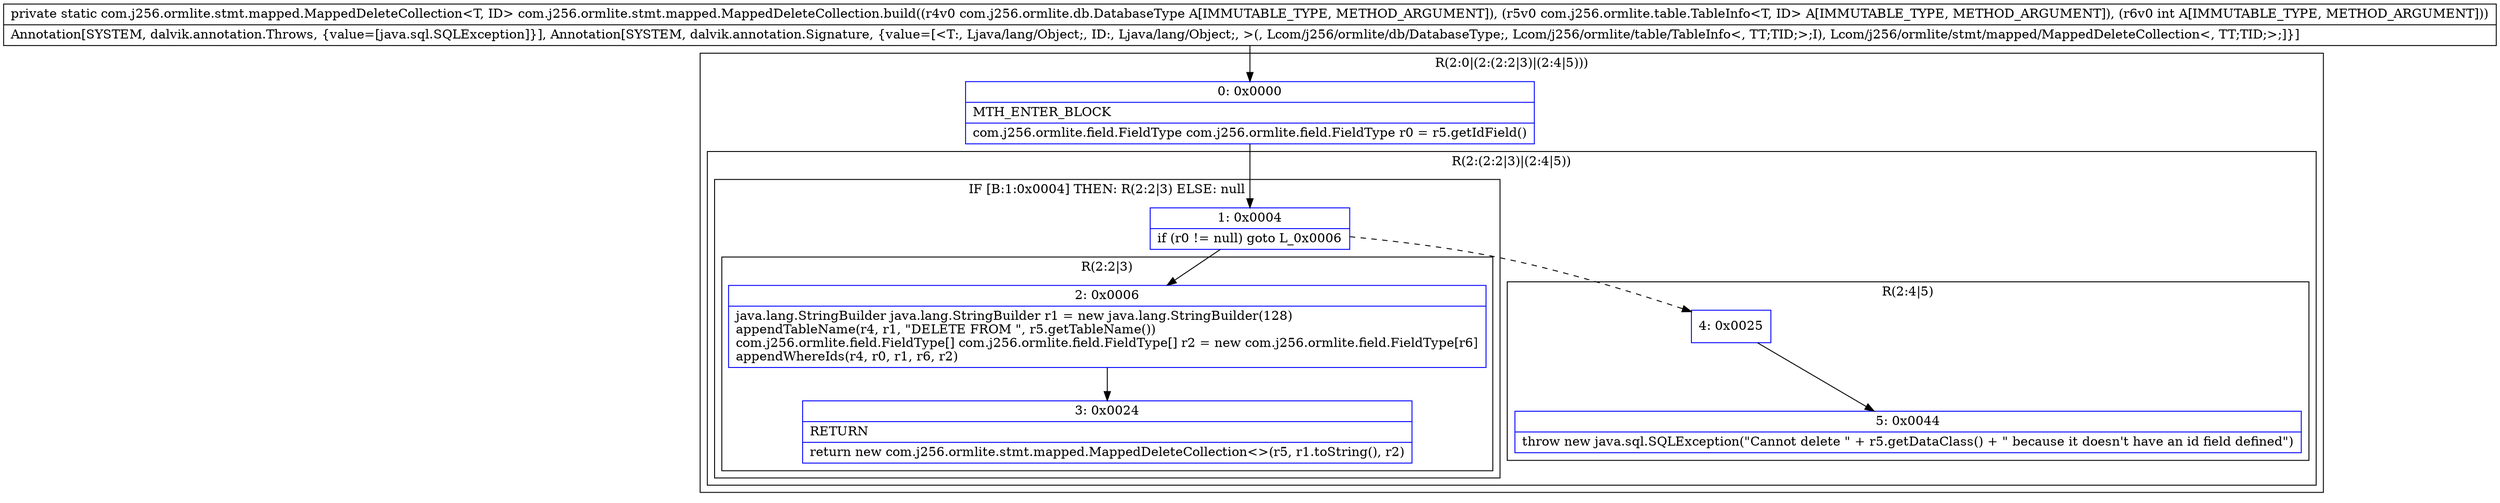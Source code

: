digraph "CFG forcom.j256.ormlite.stmt.mapped.MappedDeleteCollection.build(Lcom\/j256\/ormlite\/db\/DatabaseType;Lcom\/j256\/ormlite\/table\/TableInfo;I)Lcom\/j256\/ormlite\/stmt\/mapped\/MappedDeleteCollection;" {
subgraph cluster_Region_1064924383 {
label = "R(2:0|(2:(2:2|3)|(2:4|5)))";
node [shape=record,color=blue];
Node_0 [shape=record,label="{0\:\ 0x0000|MTH_ENTER_BLOCK\l|com.j256.ormlite.field.FieldType com.j256.ormlite.field.FieldType r0 = r5.getIdField()\l}"];
subgraph cluster_Region_1730058681 {
label = "R(2:(2:2|3)|(2:4|5))";
node [shape=record,color=blue];
subgraph cluster_IfRegion_1113077975 {
label = "IF [B:1:0x0004] THEN: R(2:2|3) ELSE: null";
node [shape=record,color=blue];
Node_1 [shape=record,label="{1\:\ 0x0004|if (r0 != null) goto L_0x0006\l}"];
subgraph cluster_Region_1298573097 {
label = "R(2:2|3)";
node [shape=record,color=blue];
Node_2 [shape=record,label="{2\:\ 0x0006|java.lang.StringBuilder java.lang.StringBuilder r1 = new java.lang.StringBuilder(128)\lappendTableName(r4, r1, \"DELETE FROM \", r5.getTableName())\lcom.j256.ormlite.field.FieldType[] com.j256.ormlite.field.FieldType[] r2 = new com.j256.ormlite.field.FieldType[r6]\lappendWhereIds(r4, r0, r1, r6, r2)\l}"];
Node_3 [shape=record,label="{3\:\ 0x0024|RETURN\l|return new com.j256.ormlite.stmt.mapped.MappedDeleteCollection\<\>(r5, r1.toString(), r2)\l}"];
}
}
subgraph cluster_Region_1969148753 {
label = "R(2:4|5)";
node [shape=record,color=blue];
Node_4 [shape=record,label="{4\:\ 0x0025}"];
Node_5 [shape=record,label="{5\:\ 0x0044|throw new java.sql.SQLException(\"Cannot delete \" + r5.getDataClass() + \" because it doesn't have an id field defined\")\l}"];
}
}
}
MethodNode[shape=record,label="{private static com.j256.ormlite.stmt.mapped.MappedDeleteCollection\<T, ID\> com.j256.ormlite.stmt.mapped.MappedDeleteCollection.build((r4v0 com.j256.ormlite.db.DatabaseType A[IMMUTABLE_TYPE, METHOD_ARGUMENT]), (r5v0 com.j256.ormlite.table.TableInfo\<T, ID\> A[IMMUTABLE_TYPE, METHOD_ARGUMENT]), (r6v0 int A[IMMUTABLE_TYPE, METHOD_ARGUMENT]))  | Annotation[SYSTEM, dalvik.annotation.Throws, \{value=[java.sql.SQLException]\}], Annotation[SYSTEM, dalvik.annotation.Signature, \{value=[\<T:, Ljava\/lang\/Object;, ID:, Ljava\/lang\/Object;, \>(, Lcom\/j256\/ormlite\/db\/DatabaseType;, Lcom\/j256\/ormlite\/table\/TableInfo\<, TT;TID;\>;I), Lcom\/j256\/ormlite\/stmt\/mapped\/MappedDeleteCollection\<, TT;TID;\>;]\}]\l}"];
MethodNode -> Node_0;
Node_0 -> Node_1;
Node_1 -> Node_2;
Node_1 -> Node_4[style=dashed];
Node_2 -> Node_3;
Node_4 -> Node_5;
}

